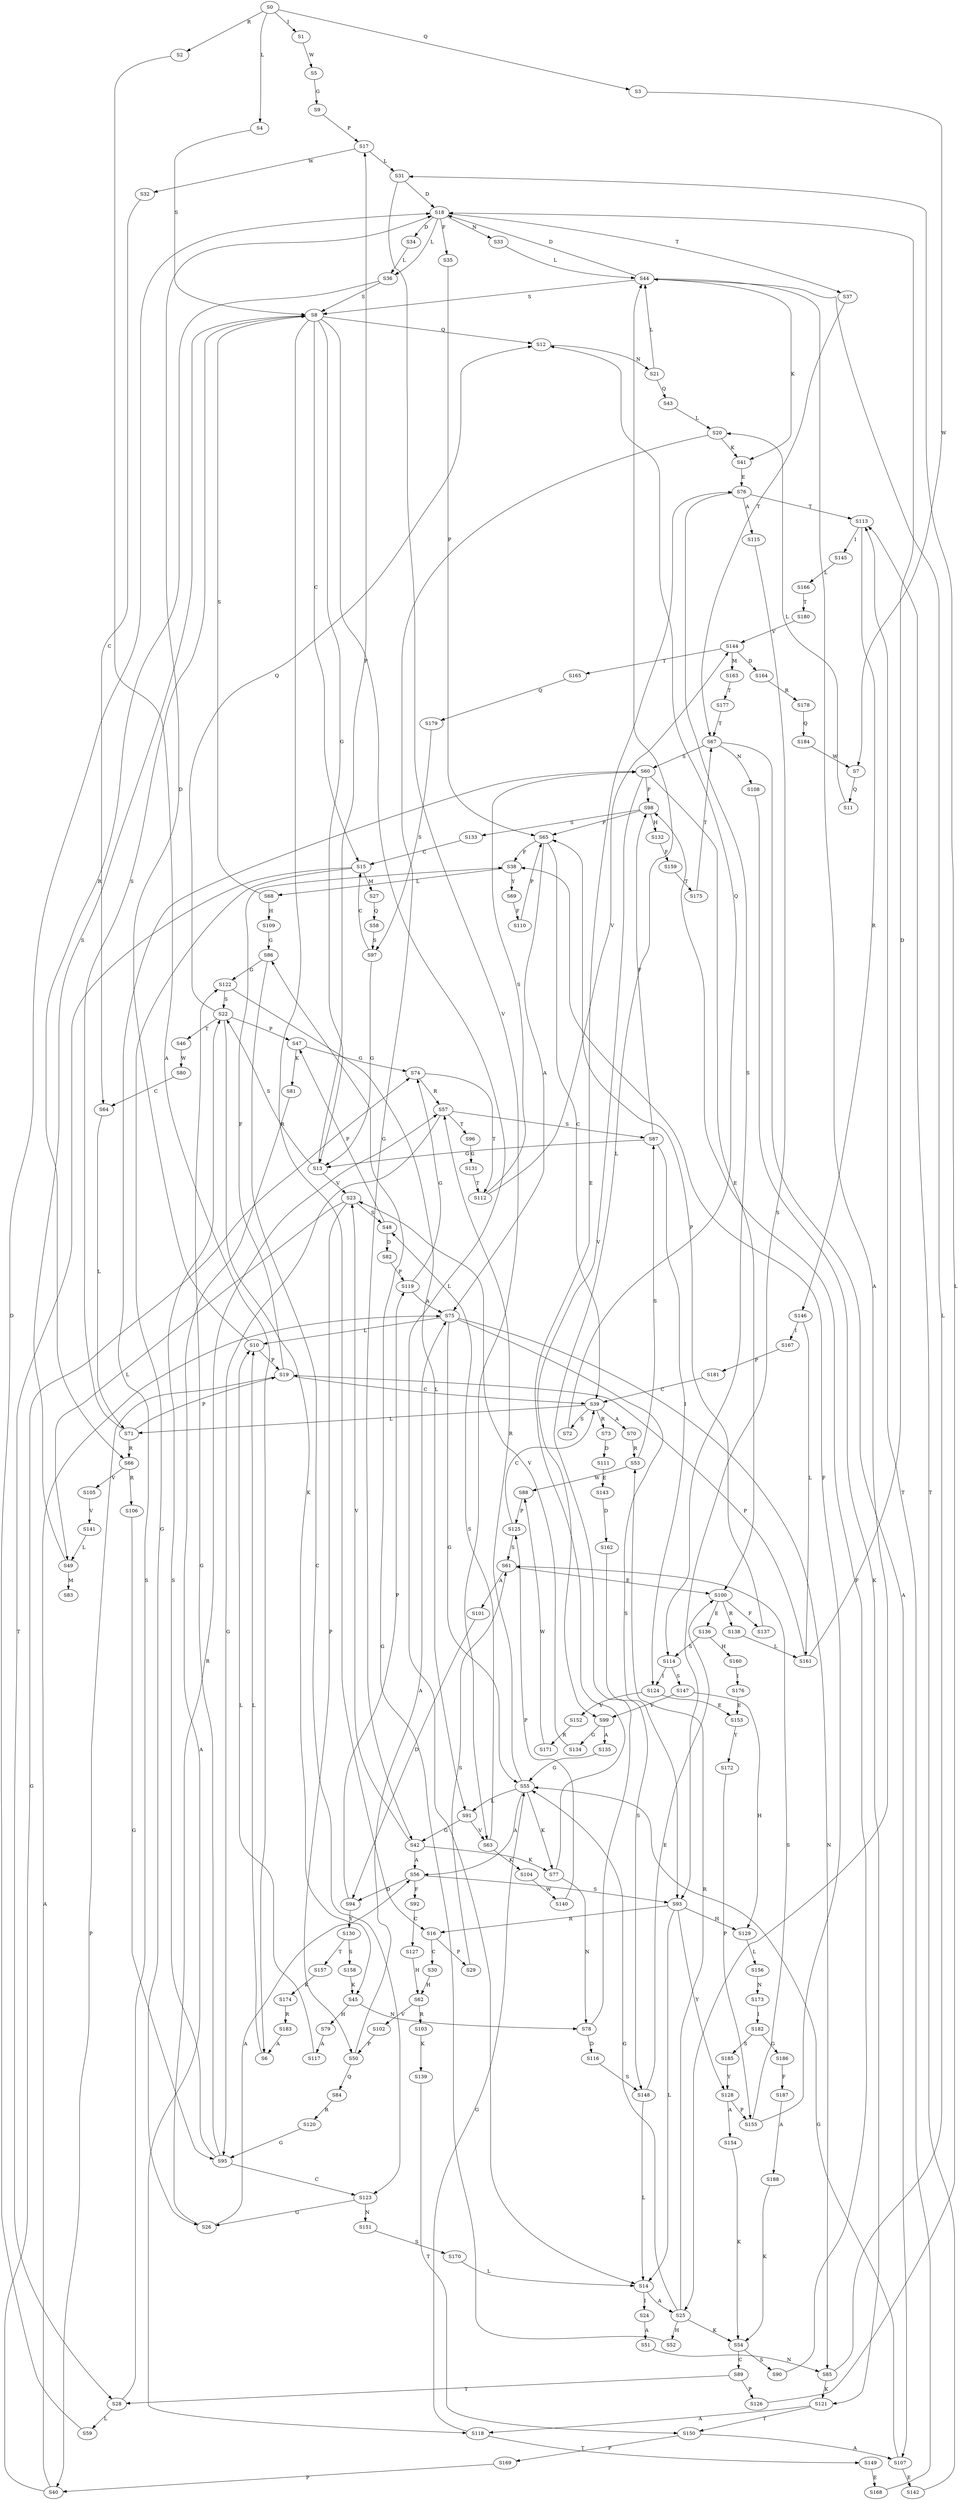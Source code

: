 strict digraph  {
	S0 -> S1 [ label = I ];
	S0 -> S2 [ label = R ];
	S0 -> S3 [ label = Q ];
	S0 -> S4 [ label = L ];
	S1 -> S5 [ label = W ];
	S2 -> S6 [ label = A ];
	S3 -> S7 [ label = W ];
	S4 -> S8 [ label = S ];
	S5 -> S9 [ label = G ];
	S6 -> S10 [ label = L ];
	S7 -> S11 [ label = Q ];
	S8 -> S12 [ label = Q ];
	S8 -> S13 [ label = G ];
	S8 -> S14 [ label = L ];
	S8 -> S15 [ label = C ];
	S8 -> S16 [ label = R ];
	S9 -> S17 [ label = P ];
	S10 -> S18 [ label = D ];
	S10 -> S19 [ label = P ];
	S11 -> S20 [ label = L ];
	S12 -> S21 [ label = N ];
	S13 -> S22 [ label = S ];
	S13 -> S17 [ label = P ];
	S13 -> S23 [ label = V ];
	S14 -> S24 [ label = I ];
	S14 -> S25 [ label = A ];
	S15 -> S26 [ label = G ];
	S15 -> S27 [ label = M ];
	S15 -> S28 [ label = T ];
	S16 -> S29 [ label = P ];
	S16 -> S30 [ label = C ];
	S17 -> S31 [ label = L ];
	S17 -> S32 [ label = W ];
	S18 -> S33 [ label = N ];
	S18 -> S34 [ label = D ];
	S18 -> S35 [ label = F ];
	S18 -> S36 [ label = L ];
	S18 -> S37 [ label = T ];
	S19 -> S38 [ label = F ];
	S19 -> S39 [ label = C ];
	S19 -> S40 [ label = P ];
	S20 -> S41 [ label = K ];
	S20 -> S42 [ label = G ];
	S21 -> S43 [ label = Q ];
	S21 -> S44 [ label = L ];
	S22 -> S12 [ label = Q ];
	S22 -> S45 [ label = K ];
	S22 -> S46 [ label = T ];
	S22 -> S47 [ label = P ];
	S23 -> S48 [ label = S ];
	S23 -> S49 [ label = L ];
	S23 -> S50 [ label = P ];
	S24 -> S51 [ label = A ];
	S25 -> S52 [ label = H ];
	S25 -> S53 [ label = R ];
	S25 -> S54 [ label = K ];
	S25 -> S55 [ label = G ];
	S26 -> S56 [ label = A ];
	S26 -> S57 [ label = R ];
	S27 -> S58 [ label = Q ];
	S28 -> S59 [ label = L ];
	S28 -> S60 [ label = S ];
	S29 -> S61 [ label = S ];
	S30 -> S62 [ label = H ];
	S31 -> S18 [ label = D ];
	S31 -> S63 [ label = V ];
	S32 -> S64 [ label = C ];
	S33 -> S44 [ label = L ];
	S34 -> S36 [ label = L ];
	S35 -> S65 [ label = P ];
	S36 -> S8 [ label = S ];
	S36 -> S66 [ label = R ];
	S37 -> S67 [ label = T ];
	S38 -> S68 [ label = L ];
	S38 -> S69 [ label = Y ];
	S39 -> S70 [ label = A ];
	S39 -> S71 [ label = L ];
	S39 -> S72 [ label = S ];
	S39 -> S73 [ label = R ];
	S40 -> S74 [ label = G ];
	S40 -> S75 [ label = A ];
	S41 -> S76 [ label = E ];
	S42 -> S23 [ label = V ];
	S42 -> S77 [ label = K ];
	S42 -> S56 [ label = A ];
	S43 -> S20 [ label = L ];
	S44 -> S8 [ label = S ];
	S44 -> S41 [ label = K ];
	S44 -> S18 [ label = D ];
	S44 -> S25 [ label = A ];
	S45 -> S78 [ label = N ];
	S45 -> S79 [ label = H ];
	S46 -> S80 [ label = W ];
	S47 -> S74 [ label = G ];
	S47 -> S81 [ label = K ];
	S48 -> S82 [ label = D ];
	S48 -> S47 [ label = P ];
	S49 -> S8 [ label = S ];
	S49 -> S83 [ label = M ];
	S50 -> S75 [ label = A ];
	S50 -> S84 [ label = Q ];
	S51 -> S85 [ label = N ];
	S52 -> S86 [ label = G ];
	S53 -> S87 [ label = S ];
	S53 -> S88 [ label = W ];
	S54 -> S89 [ label = C ];
	S54 -> S90 [ label = S ];
	S55 -> S57 [ label = R ];
	S55 -> S77 [ label = K ];
	S55 -> S56 [ label = A ];
	S55 -> S91 [ label = L ];
	S56 -> S92 [ label = F ];
	S56 -> S93 [ label = S ];
	S56 -> S94 [ label = D ];
	S57 -> S87 [ label = S ];
	S57 -> S95 [ label = G ];
	S57 -> S96 [ label = T ];
	S58 -> S97 [ label = S ];
	S59 -> S18 [ label = D ];
	S60 -> S98 [ label = F ];
	S60 -> S99 [ label = V ];
	S60 -> S100 [ label = E ];
	S61 -> S100 [ label = E ];
	S61 -> S101 [ label = A ];
	S62 -> S102 [ label = V ];
	S62 -> S103 [ label = R ];
	S63 -> S48 [ label = S ];
	S63 -> S104 [ label = K ];
	S64 -> S71 [ label = L ];
	S65 -> S75 [ label = A ];
	S65 -> S39 [ label = C ];
	S65 -> S38 [ label = F ];
	S66 -> S105 [ label = V ];
	S66 -> S106 [ label = R ];
	S67 -> S107 [ label = A ];
	S67 -> S108 [ label = N ];
	S67 -> S60 [ label = S ];
	S68 -> S8 [ label = S ];
	S68 -> S109 [ label = H ];
	S69 -> S110 [ label = F ];
	S70 -> S53 [ label = R ];
	S71 -> S19 [ label = P ];
	S71 -> S8 [ label = S ];
	S71 -> S66 [ label = R ];
	S72 -> S12 [ label = Q ];
	S73 -> S111 [ label = D ];
	S74 -> S112 [ label = T ];
	S74 -> S57 [ label = R ];
	S75 -> S85 [ label = N ];
	S75 -> S55 [ label = G ];
	S75 -> S93 [ label = S ];
	S75 -> S10 [ label = L ];
	S76 -> S113 [ label = T ];
	S76 -> S114 [ label = S ];
	S76 -> S115 [ label = A ];
	S77 -> S76 [ label = E ];
	S77 -> S78 [ label = N ];
	S78 -> S44 [ label = L ];
	S78 -> S116 [ label = D ];
	S79 -> S117 [ label = A ];
	S80 -> S64 [ label = C ];
	S81 -> S118 [ label = A ];
	S82 -> S119 [ label = P ];
	S84 -> S120 [ label = R ];
	S85 -> S121 [ label = K ];
	S85 -> S44 [ label = L ];
	S86 -> S122 [ label = G ];
	S86 -> S123 [ label = C ];
	S87 -> S124 [ label = I ];
	S87 -> S98 [ label = F ];
	S87 -> S13 [ label = G ];
	S88 -> S125 [ label = P ];
	S89 -> S126 [ label = P ];
	S89 -> S28 [ label = T ];
	S90 -> S98 [ label = F ];
	S91 -> S63 [ label = V ];
	S91 -> S42 [ label = G ];
	S92 -> S127 [ label = C ];
	S93 -> S128 [ label = Y ];
	S93 -> S14 [ label = L ];
	S93 -> S129 [ label = H ];
	S93 -> S16 [ label = R ];
	S94 -> S130 [ label = Y ];
	S94 -> S119 [ label = P ];
	S95 -> S22 [ label = S ];
	S95 -> S123 [ label = C ];
	S95 -> S122 [ label = G ];
	S96 -> S131 [ label = G ];
	S97 -> S15 [ label = C ];
	S97 -> S13 [ label = G ];
	S98 -> S65 [ label = P ];
	S98 -> S132 [ label = H ];
	S98 -> S133 [ label = S ];
	S99 -> S134 [ label = G ];
	S99 -> S135 [ label = A ];
	S100 -> S136 [ label = E ];
	S100 -> S137 [ label = F ];
	S100 -> S138 [ label = R ];
	S101 -> S94 [ label = D ];
	S102 -> S50 [ label = P ];
	S103 -> S139 [ label = K ];
	S104 -> S140 [ label = W ];
	S105 -> S141 [ label = V ];
	S106 -> S95 [ label = G ];
	S107 -> S142 [ label = E ];
	S107 -> S55 [ label = G ];
	S108 -> S121 [ label = K ];
	S109 -> S86 [ label = G ];
	S110 -> S65 [ label = P ];
	S111 -> S143 [ label = E ];
	S112 -> S144 [ label = V ];
	S112 -> S60 [ label = S ];
	S113 -> S145 [ label = I ];
	S113 -> S146 [ label = R ];
	S114 -> S147 [ label = S ];
	S114 -> S124 [ label = I ];
	S115 -> S93 [ label = S ];
	S116 -> S148 [ label = S ];
	S117 -> S10 [ label = L ];
	S118 -> S55 [ label = G ];
	S118 -> S149 [ label = T ];
	S119 -> S75 [ label = A ];
	S119 -> S74 [ label = G ];
	S120 -> S95 [ label = G ];
	S121 -> S150 [ label = T ];
	S121 -> S118 [ label = A ];
	S122 -> S22 [ label = S ];
	S122 -> S91 [ label = L ];
	S123 -> S26 [ label = G ];
	S123 -> S151 [ label = N ];
	S124 -> S152 [ label = V ];
	S124 -> S153 [ label = E ];
	S125 -> S61 [ label = S ];
	S125 -> S39 [ label = C ];
	S126 -> S31 [ label = L ];
	S127 -> S62 [ label = H ];
	S128 -> S154 [ label = A ];
	S128 -> S155 [ label = P ];
	S129 -> S156 [ label = L ];
	S130 -> S157 [ label = T ];
	S130 -> S158 [ label = S ];
	S131 -> S112 [ label = T ];
	S132 -> S159 [ label = F ];
	S133 -> S15 [ label = C ];
	S134 -> S23 [ label = V ];
	S135 -> S55 [ label = G ];
	S136 -> S160 [ label = H ];
	S136 -> S114 [ label = S ];
	S137 -> S65 [ label = P ];
	S138 -> S161 [ label = L ];
	S139 -> S150 [ label = T ];
	S140 -> S125 [ label = P ];
	S141 -> S49 [ label = L ];
	S142 -> S113 [ label = T ];
	S143 -> S162 [ label = D ];
	S144 -> S163 [ label = M ];
	S144 -> S164 [ label = D ];
	S144 -> S165 [ label = T ];
	S145 -> S166 [ label = L ];
	S146 -> S167 [ label = I ];
	S146 -> S161 [ label = L ];
	S147 -> S129 [ label = H ];
	S147 -> S99 [ label = V ];
	S148 -> S14 [ label = L ];
	S148 -> S100 [ label = E ];
	S149 -> S168 [ label = E ];
	S150 -> S107 [ label = A ];
	S150 -> S169 [ label = P ];
	S151 -> S170 [ label = S ];
	S152 -> S171 [ label = R ];
	S153 -> S172 [ label = Y ];
	S154 -> S54 [ label = K ];
	S155 -> S38 [ label = F ];
	S155 -> S61 [ label = S ];
	S156 -> S173 [ label = N ];
	S157 -> S174 [ label = K ];
	S158 -> S45 [ label = K ];
	S159 -> S175 [ label = T ];
	S160 -> S176 [ label = I ];
	S161 -> S19 [ label = P ];
	S161 -> S18 [ label = D ];
	S162 -> S148 [ label = S ];
	S163 -> S177 [ label = T ];
	S164 -> S178 [ label = R ];
	S165 -> S179 [ label = Q ];
	S166 -> S180 [ label = T ];
	S167 -> S181 [ label = P ];
	S168 -> S113 [ label = T ];
	S169 -> S40 [ label = P ];
	S170 -> S14 [ label = L ];
	S171 -> S88 [ label = W ];
	S172 -> S155 [ label = P ];
	S173 -> S182 [ label = I ];
	S174 -> S183 [ label = R ];
	S175 -> S67 [ label = T ];
	S176 -> S153 [ label = E ];
	S177 -> S67 [ label = T ];
	S178 -> S184 [ label = Q ];
	S179 -> S97 [ label = S ];
	S180 -> S144 [ label = V ];
	S181 -> S39 [ label = C ];
	S182 -> S185 [ label = S ];
	S182 -> S186 [ label = G ];
	S183 -> S6 [ label = A ];
	S184 -> S7 [ label = W ];
	S185 -> S128 [ label = Y ];
	S186 -> S187 [ label = F ];
	S187 -> S188 [ label = A ];
	S188 -> S54 [ label = K ];
}
